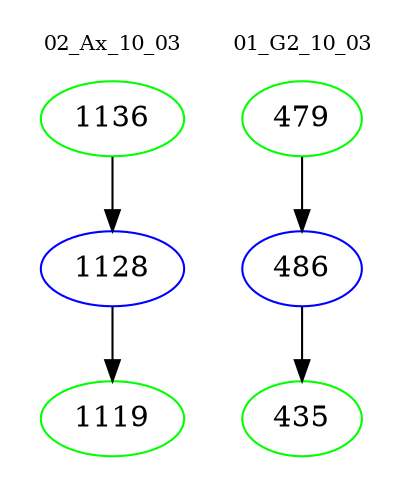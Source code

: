 digraph{
subgraph cluster_0 {
color = white
label = "02_Ax_10_03";
fontsize=10;
T0_1136 [label="1136", color="green"]
T0_1136 -> T0_1128 [color="black"]
T0_1128 [label="1128", color="blue"]
T0_1128 -> T0_1119 [color="black"]
T0_1119 [label="1119", color="green"]
}
subgraph cluster_1 {
color = white
label = "01_G2_10_03";
fontsize=10;
T1_479 [label="479", color="green"]
T1_479 -> T1_486 [color="black"]
T1_486 [label="486", color="blue"]
T1_486 -> T1_435 [color="black"]
T1_435 [label="435", color="green"]
}
}
